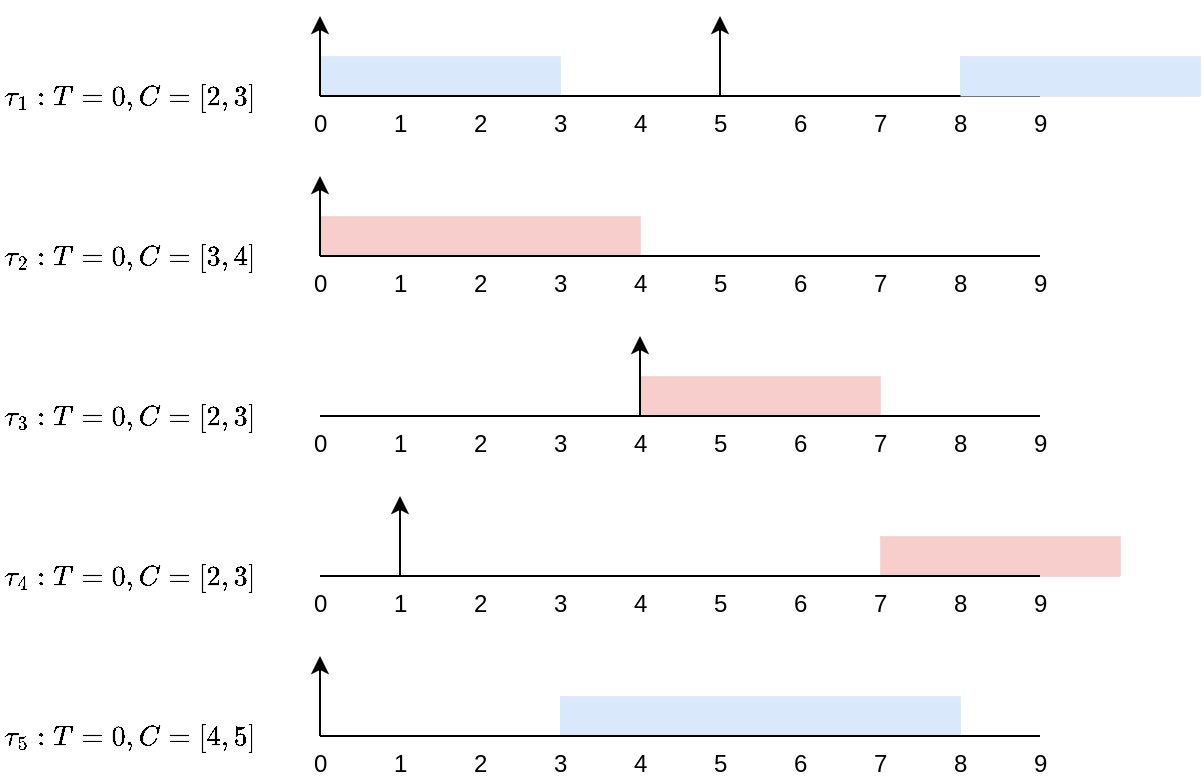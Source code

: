 <mxfile>
    <diagram name="Page-1" id="126189900481120">
        <mxGraphModel dx="1896" dy="1595" grid="1" gridSize="10" guides="1" tooltips="1" connect="1" arrows="1" fold="1" page="1" pageScale="1" pageWidth="850" pageHeight="1100" math="1" shadow="0">
            <root>
                <mxCell id="0"/>
                <mxCell id="1" parent="0"/>
                <mxCell id="126189900482032" value="" style="whiteSpace=wrap;rounded=0;fillColor=#dae8fc;strokeColor=#6c8ebf;dashed=0;inherit=default;html=1;strokeWidth=0;" parent="1" vertex="1">
                    <mxGeometry y="20" width="120" height="20" as="geometry"/>
                </mxCell>
                <mxCell id="126189903986368" value="" style="whiteSpace=wrap;rounded=0;fillColor=none;strokeColor=none;dashed=0;inherit=default;html=1;strokeWidth=0;" parent="1" vertex="1">
                    <mxGeometry as="geometry"/>
                </mxCell>
                <mxCell id="126189900482464" value="" style="whiteSpace=wrap;rounded=0;fillColor=none;strokeColor=none;dashed=0;inherit=default;html=1;strokeWidth=0;" parent="1" vertex="1">
                    <mxGeometry y="40" as="geometry"/>
                </mxCell>
                <mxCell id="126189900482608" style="edgeStyle=orthogonalEdgeStyle;orthogonalLoop=1;rounded=0;jettySize=auto;" parent="1" source="126189900482464" target="126189903986368" edge="1">
                    <mxGeometry relative="1" as="geometry"/>
                </mxCell>
                <mxCell id="126189901609776" value="" style="whiteSpace=wrap;rounded=0;fillColor=none;strokeColor=none;dashed=0;inherit=default;html=1;strokeWidth=0;" parent="1" vertex="1">
                    <mxGeometry y="40" as="geometry"/>
                </mxCell>
                <mxCell id="126189900483328" value="" style="whiteSpace=wrap;rounded=0;fillColor=none;strokeColor=none;dashed=0;inherit=default;html=1;strokeWidth=0;" parent="1" vertex="1">
                    <mxGeometry x="360" y="40" as="geometry"/>
                </mxCell>
                <mxCell id="126189900483472" style="edgeStyle=orthogonalEdgeStyle;orthogonalLoop=1;rounded=0;jettySize=auto;endArrow=none;" parent="1" source="126189900483328" target="126189901609776" edge="1">
                    <mxGeometry relative="1" as="geometry"/>
                </mxCell>
                <mxCell id="126189900484336" value="0" style="text;whiteSpace=wrap;rounded=0;dashed=0;inherit=default;" parent="1" vertex="1">
                    <mxGeometry x="-5" y="40" as="geometry"/>
                </mxCell>
                <mxCell id="126189900484528" value="1" style="text;whiteSpace=wrap;rounded=0;dashed=0;inherit=default;" parent="1" vertex="1">
                    <mxGeometry x="35" y="40" as="geometry"/>
                </mxCell>
                <mxCell id="126189900484720" value="2" style="text;whiteSpace=wrap;rounded=0;dashed=0;inherit=default;" parent="1" vertex="1">
                    <mxGeometry x="75" y="40" as="geometry"/>
                </mxCell>
                <mxCell id="126189900484912" value="3" style="text;whiteSpace=wrap;rounded=0;dashed=0;inherit=default;" parent="1" vertex="1">
                    <mxGeometry x="115" y="40" as="geometry"/>
                </mxCell>
                <mxCell id="126189900485104" value="4" style="text;whiteSpace=wrap;rounded=0;dashed=0;inherit=default;" parent="1" vertex="1">
                    <mxGeometry x="155" y="40" as="geometry"/>
                </mxCell>
                <mxCell id="126189900485296" value="5" style="text;whiteSpace=wrap;rounded=0;dashed=0;inherit=default;" parent="1" vertex="1">
                    <mxGeometry x="195" y="40" as="geometry"/>
                </mxCell>
                <mxCell id="126189900485488" value="6" style="text;whiteSpace=wrap;rounded=0;dashed=0;inherit=default;" parent="1" vertex="1">
                    <mxGeometry x="235" y="40" as="geometry"/>
                </mxCell>
                <mxCell id="126189900485680" value="7" style="text;whiteSpace=wrap;rounded=0;dashed=0;inherit=default;" parent="1" vertex="1">
                    <mxGeometry x="275" y="40" as="geometry"/>
                </mxCell>
                <mxCell id="126189900485872" value="8" style="text;whiteSpace=wrap;rounded=0;dashed=0;inherit=default;" parent="1" vertex="1">
                    <mxGeometry x="315" y="40" as="geometry"/>
                </mxCell>
                <mxCell id="126189900486064" value="9" style="text;whiteSpace=wrap;rounded=0;dashed=0;inherit=default;" parent="1" vertex="1">
                    <mxGeometry x="355" y="40" as="geometry"/>
                </mxCell>
                <mxCell id="126189900486208" value="$$\tau_1: T=0, C=[2,3]$$" style="text;whiteSpace=wrap;rounded=0;dashed=0;inherit=default;" parent="1" vertex="1">
                    <mxGeometry x="-160" y="15" width="120" height="40" as="geometry"/>
                </mxCell>
                <mxCell id="126189900481840" value="" style="whiteSpace=wrap;rounded=0;fillColor=#dae8fc;strokeColor=#6c8ebf;dashed=0;inherit=default;html=1;strokeWidth=0;" parent="1" vertex="1">
                    <mxGeometry x="320" y="20" width="120" height="20" as="geometry"/>
                </mxCell>
                <mxCell id="126189900486496" value="" style="whiteSpace=wrap;rounded=0;fillColor=none;strokeColor=none;dashed=0;inherit=default;html=1;strokeWidth=0;" parent="1" vertex="1">
                    <mxGeometry x="200" as="geometry"/>
                </mxCell>
                <mxCell id="126189900486832" value="" style="whiteSpace=wrap;rounded=0;fillColor=none;strokeColor=none;dashed=0;inherit=default;html=1;strokeWidth=0;" parent="1" vertex="1">
                    <mxGeometry x="200" y="40" as="geometry"/>
                </mxCell>
                <mxCell id="126189900486976" style="edgeStyle=orthogonalEdgeStyle;orthogonalLoop=1;rounded=0;jettySize=auto;" parent="1" source="126189900486832" target="126189900486496" edge="1">
                    <mxGeometry relative="1" as="geometry"/>
                </mxCell>
                <mxCell id="126189900487648" value="" style="whiteSpace=wrap;rounded=0;fillColor=#f8cecc;strokeColor=#b85450;dashed=0;inherit=default;html=1;strokeWidth=0;" parent="1" vertex="1">
                    <mxGeometry y="100" width="160" height="20" as="geometry"/>
                </mxCell>
                <mxCell id="126189900487840" value="" style="whiteSpace=wrap;rounded=0;fillColor=none;strokeColor=none;dashed=0;inherit=default;html=1;strokeWidth=0;" parent="1" vertex="1">
                    <mxGeometry y="80" as="geometry"/>
                </mxCell>
                <mxCell id="126189900488176" value="" style="whiteSpace=wrap;rounded=0;fillColor=none;strokeColor=none;dashed=0;inherit=default;html=1;strokeWidth=0;" parent="1" vertex="1">
                    <mxGeometry y="120" as="geometry"/>
                </mxCell>
                <mxCell id="126189900488320" style="edgeStyle=orthogonalEdgeStyle;orthogonalLoop=1;rounded=0;jettySize=auto;" parent="1" source="126189900488176" target="126189900487840" edge="1">
                    <mxGeometry relative="1" as="geometry"/>
                </mxCell>
                <mxCell id="126189900488944" value="" style="whiteSpace=wrap;rounded=0;fillColor=none;strokeColor=none;dashed=0;inherit=default;html=1;strokeWidth=0;" parent="1" vertex="1">
                    <mxGeometry y="120" as="geometry"/>
                </mxCell>
                <mxCell id="126189900489040" value="" style="whiteSpace=wrap;rounded=0;fillColor=none;strokeColor=none;dashed=0;inherit=default;html=1;strokeWidth=0;" parent="1" vertex="1">
                    <mxGeometry x="360" y="120" as="geometry"/>
                </mxCell>
                <mxCell id="126189900489184" style="edgeStyle=orthogonalEdgeStyle;orthogonalLoop=1;rounded=0;jettySize=auto;endArrow=none;" parent="1" source="126189900489040" target="126189900488944" edge="1">
                    <mxGeometry relative="1" as="geometry"/>
                </mxCell>
                <mxCell id="126189900490000" value="0" style="text;whiteSpace=wrap;rounded=0;dashed=0;inherit=default;" parent="1" vertex="1">
                    <mxGeometry x="-5" y="120" as="geometry"/>
                </mxCell>
                <mxCell id="126189900490192" value="1" style="text;whiteSpace=wrap;rounded=0;dashed=0;inherit=default;" parent="1" vertex="1">
                    <mxGeometry x="35" y="120" as="geometry"/>
                </mxCell>
                <mxCell id="126189900490384" value="2" style="text;whiteSpace=wrap;rounded=0;dashed=0;inherit=default;" parent="1" vertex="1">
                    <mxGeometry x="75" y="120" as="geometry"/>
                </mxCell>
                <mxCell id="126189900365744" value="3" style="text;whiteSpace=wrap;rounded=0;dashed=0;inherit=default;" parent="1" vertex="1">
                    <mxGeometry x="115" y="120" as="geometry"/>
                </mxCell>
                <mxCell id="126189900365600" value="4" style="text;whiteSpace=wrap;rounded=0;dashed=0;inherit=default;" parent="1" vertex="1">
                    <mxGeometry x="155" y="120" as="geometry"/>
                </mxCell>
                <mxCell id="126189900364496" value="5" style="text;whiteSpace=wrap;rounded=0;dashed=0;inherit=default;" parent="1" vertex="1">
                    <mxGeometry x="195" y="120" as="geometry"/>
                </mxCell>
                <mxCell id="126189900364064" value="6" style="text;whiteSpace=wrap;rounded=0;dashed=0;inherit=default;" parent="1" vertex="1">
                    <mxGeometry x="235" y="120" as="geometry"/>
                </mxCell>
                <mxCell id="126189900363776" value="7" style="text;whiteSpace=wrap;rounded=0;dashed=0;inherit=default;" parent="1" vertex="1">
                    <mxGeometry x="275" y="120" as="geometry"/>
                </mxCell>
                <mxCell id="126189900363104" value="8" style="text;whiteSpace=wrap;rounded=0;dashed=0;inherit=default;" parent="1" vertex="1">
                    <mxGeometry x="315" y="120" as="geometry"/>
                </mxCell>
                <mxCell id="126189900363008" value="9" style="text;whiteSpace=wrap;rounded=0;dashed=0;inherit=default;" parent="1" vertex="1">
                    <mxGeometry x="355" y="120" as="geometry"/>
                </mxCell>
                <mxCell id="126189900481264" value="$$\tau_2: T=0, C=[3,4]$$" style="text;whiteSpace=wrap;rounded=0;dashed=0;inherit=default;" parent="1" vertex="1">
                    <mxGeometry x="-160" y="95" width="120" height="40" as="geometry"/>
                </mxCell>
                <mxCell id="126189900490672" value="" style="whiteSpace=wrap;rounded=0;fillColor=#f8cecc;strokeColor=#b85450;dashed=0;inherit=default;html=1;strokeWidth=0;" parent="1" vertex="1">
                    <mxGeometry x="160" y="180" width="120" height="20" as="geometry"/>
                </mxCell>
                <mxCell id="126189900490864" value="" style="whiteSpace=wrap;rounded=0;fillColor=none;strokeColor=none;dashed=0;inherit=default;html=1;strokeWidth=0;" parent="1" vertex="1">
                    <mxGeometry x="160" y="160" as="geometry"/>
                </mxCell>
                <mxCell id="126189900491200" value="" style="whiteSpace=wrap;rounded=0;fillColor=none;strokeColor=none;dashed=0;inherit=default;html=1;strokeWidth=0;" parent="1" vertex="1">
                    <mxGeometry x="160" y="200" as="geometry"/>
                </mxCell>
                <mxCell id="126189900491344" style="edgeStyle=orthogonalEdgeStyle;orthogonalLoop=1;rounded=0;jettySize=auto;" parent="1" source="126189900491200" target="126189900490864" edge="1">
                    <mxGeometry relative="1" as="geometry"/>
                </mxCell>
                <mxCell id="126189900492016" value="" style="whiteSpace=wrap;rounded=0;fillColor=none;strokeColor=none;dashed=0;inherit=default;html=1;strokeWidth=0;" parent="1" vertex="1">
                    <mxGeometry y="200" as="geometry"/>
                </mxCell>
                <mxCell id="126189900492112" value="" style="whiteSpace=wrap;rounded=0;fillColor=none;strokeColor=none;dashed=0;inherit=default;html=1;strokeWidth=0;" parent="1" vertex="1">
                    <mxGeometry x="360" y="200" as="geometry"/>
                </mxCell>
                <mxCell id="126189900492256" style="edgeStyle=orthogonalEdgeStyle;orthogonalLoop=1;rounded=0;jettySize=auto;endArrow=none;" parent="1" source="126189900492112" target="126189900492016" edge="1">
                    <mxGeometry relative="1" as="geometry"/>
                </mxCell>
                <mxCell id="126189900493120" value="0" style="text;whiteSpace=wrap;rounded=0;dashed=0;inherit=default;" parent="1" vertex="1">
                    <mxGeometry x="-5" y="200" as="geometry"/>
                </mxCell>
                <mxCell id="126189900493312" value="1" style="text;whiteSpace=wrap;rounded=0;dashed=0;inherit=default;" parent="1" vertex="1">
                    <mxGeometry x="35" y="200" as="geometry"/>
                </mxCell>
                <mxCell id="126189900493504" value="2" style="text;whiteSpace=wrap;rounded=0;dashed=0;inherit=default;" parent="1" vertex="1">
                    <mxGeometry x="75" y="200" as="geometry"/>
                </mxCell>
                <mxCell id="126189900493696" value="3" style="text;whiteSpace=wrap;rounded=0;dashed=0;inherit=default;" parent="1" vertex="1">
                    <mxGeometry x="115" y="200" as="geometry"/>
                </mxCell>
                <mxCell id="126189900493888" value="4" style="text;whiteSpace=wrap;rounded=0;dashed=0;inherit=default;" parent="1" vertex="1">
                    <mxGeometry x="155" y="200" as="geometry"/>
                </mxCell>
                <mxCell id="126189900494080" value="5" style="text;whiteSpace=wrap;rounded=0;dashed=0;inherit=default;" parent="1" vertex="1">
                    <mxGeometry x="195" y="200" as="geometry"/>
                </mxCell>
                <mxCell id="126189900494272" value="6" style="text;whiteSpace=wrap;rounded=0;dashed=0;inherit=default;" parent="1" vertex="1">
                    <mxGeometry x="235" y="200" as="geometry"/>
                </mxCell>
                <mxCell id="126189900494464" value="7" style="text;whiteSpace=wrap;rounded=0;dashed=0;inherit=default;" parent="1" vertex="1">
                    <mxGeometry x="275" y="200" as="geometry"/>
                </mxCell>
                <mxCell id="126189900494656" value="8" style="text;whiteSpace=wrap;rounded=0;dashed=0;inherit=default;" parent="1" vertex="1">
                    <mxGeometry x="315" y="200" as="geometry"/>
                </mxCell>
                <mxCell id="126189900494848" value="9" style="text;whiteSpace=wrap;rounded=0;dashed=0;inherit=default;" parent="1" vertex="1">
                    <mxGeometry x="355" y="200" as="geometry"/>
                </mxCell>
                <mxCell id="126189900494992" value="$$\tau_3: T=0, C=[2,3]$$" style="text;whiteSpace=wrap;rounded=0;dashed=0;inherit=default;" parent="1" vertex="1">
                    <mxGeometry x="-160" y="175" width="120" height="40" as="geometry"/>
                </mxCell>
                <mxCell id="126189900495136" value="" style="whiteSpace=wrap;rounded=0;fillColor=#f8cecc;strokeColor=#b85450;dashed=0;inherit=default;html=1;strokeWidth=0;" parent="1" vertex="1">
                    <mxGeometry x="280" y="260" width="120" height="20" as="geometry"/>
                </mxCell>
                <mxCell id="126189900495328" value="" style="whiteSpace=wrap;rounded=0;fillColor=none;strokeColor=none;dashed=0;inherit=default;html=1;strokeWidth=0;" parent="1" vertex="1">
                    <mxGeometry x="40" y="240" as="geometry"/>
                </mxCell>
                <mxCell id="126189900495664" value="" style="whiteSpace=wrap;rounded=0;fillColor=none;strokeColor=none;dashed=0;inherit=default;html=1;strokeWidth=0;" parent="1" vertex="1">
                    <mxGeometry x="40" y="280" as="geometry"/>
                </mxCell>
                <mxCell id="126189900495808" style="edgeStyle=orthogonalEdgeStyle;orthogonalLoop=1;rounded=0;jettySize=auto;" parent="1" source="126189900495664" target="126189900495328" edge="1">
                    <mxGeometry relative="1" as="geometry"/>
                </mxCell>
                <mxCell id="126189900496432" value="" style="whiteSpace=wrap;rounded=0;fillColor=none;strokeColor=none;dashed=0;inherit=default;html=1;strokeWidth=0;" parent="1" vertex="1">
                    <mxGeometry y="280" as="geometry"/>
                </mxCell>
                <mxCell id="126189900496528" value="" style="whiteSpace=wrap;rounded=0;fillColor=none;strokeColor=none;dashed=0;inherit=default;html=1;strokeWidth=0;" parent="1" vertex="1">
                    <mxGeometry x="360" y="280" as="geometry"/>
                </mxCell>
                <mxCell id="126189900496672" style="edgeStyle=orthogonalEdgeStyle;orthogonalLoop=1;rounded=0;jettySize=auto;endArrow=none;" parent="1" source="126189900496528" target="126189900496432" edge="1">
                    <mxGeometry relative="1" as="geometry"/>
                </mxCell>
                <mxCell id="126189900628672" value="0" style="text;whiteSpace=wrap;rounded=0;dashed=0;inherit=default;" parent="1" vertex="1">
                    <mxGeometry x="-5" y="280" as="geometry"/>
                </mxCell>
                <mxCell id="126189900628864" value="1" style="text;whiteSpace=wrap;rounded=0;dashed=0;inherit=default;" parent="1" vertex="1">
                    <mxGeometry x="35" y="280" as="geometry"/>
                </mxCell>
                <mxCell id="126189900629056" value="2" style="text;whiteSpace=wrap;rounded=0;dashed=0;inherit=default;" parent="1" vertex="1">
                    <mxGeometry x="75" y="280" as="geometry"/>
                </mxCell>
                <mxCell id="126189900629248" value="3" style="text;whiteSpace=wrap;rounded=0;dashed=0;inherit=default;" parent="1" vertex="1">
                    <mxGeometry x="115" y="280" as="geometry"/>
                </mxCell>
                <mxCell id="126189900629440" value="4" style="text;whiteSpace=wrap;rounded=0;dashed=0;inherit=default;" parent="1" vertex="1">
                    <mxGeometry x="155" y="280" as="geometry"/>
                </mxCell>
                <mxCell id="126189900629632" value="5" style="text;whiteSpace=wrap;rounded=0;dashed=0;inherit=default;" parent="1" vertex="1">
                    <mxGeometry x="195" y="280" as="geometry"/>
                </mxCell>
                <mxCell id="126189900629824" value="6" style="text;whiteSpace=wrap;rounded=0;dashed=0;inherit=default;" parent="1" vertex="1">
                    <mxGeometry x="235" y="280" as="geometry"/>
                </mxCell>
                <mxCell id="126189900630016" value="7" style="text;whiteSpace=wrap;rounded=0;dashed=0;inherit=default;" parent="1" vertex="1">
                    <mxGeometry x="275" y="280" as="geometry"/>
                </mxCell>
                <mxCell id="126189900630208" value="8" style="text;whiteSpace=wrap;rounded=0;dashed=0;inherit=default;" parent="1" vertex="1">
                    <mxGeometry x="315" y="280" as="geometry"/>
                </mxCell>
                <mxCell id="126189900630400" value="9" style="text;whiteSpace=wrap;rounded=0;dashed=0;inherit=default;" parent="1" vertex="1">
                    <mxGeometry x="355" y="280" as="geometry"/>
                </mxCell>
                <mxCell id="126189900630544" value="$$\tau_4: T=0, C=[2,3]$$" style="text;whiteSpace=wrap;rounded=0;dashed=0;inherit=default;" parent="1" vertex="1">
                    <mxGeometry x="-160" y="255" width="120" height="40" as="geometry"/>
                </mxCell>
                <mxCell id="126189900630736" value="" style="whiteSpace=wrap;rounded=0;fillColor=#dae8fc;strokeColor=#6c8ebf;dashed=0;inherit=default;html=1;strokeWidth=0;" parent="1" vertex="1">
                    <mxGeometry x="120" y="340" width="200" height="20" as="geometry"/>
                </mxCell>
                <mxCell id="126189900630880" value="" style="whiteSpace=wrap;rounded=0;fillColor=none;strokeColor=none;dashed=0;inherit=default;html=1;strokeWidth=0;" parent="1" vertex="1">
                    <mxGeometry y="320" as="geometry"/>
                </mxCell>
                <mxCell id="126189900631216" value="" style="whiteSpace=wrap;rounded=0;fillColor=none;strokeColor=none;dashed=0;inherit=default;html=1;strokeWidth=0;" parent="1" vertex="1">
                    <mxGeometry y="360" as="geometry"/>
                </mxCell>
                <mxCell id="126189900631360" style="edgeStyle=orthogonalEdgeStyle;orthogonalLoop=1;rounded=0;jettySize=auto;" parent="1" source="126189900631216" target="126189900630880" edge="1">
                    <mxGeometry relative="1" as="geometry"/>
                </mxCell>
                <mxCell id="126189900632032" value="" style="whiteSpace=wrap;rounded=0;fillColor=none;strokeColor=none;dashed=0;inherit=default;html=1;strokeWidth=0;" parent="1" vertex="1">
                    <mxGeometry y="360" as="geometry"/>
                </mxCell>
                <mxCell id="126189900632128" value="" style="whiteSpace=wrap;rounded=0;fillColor=none;strokeColor=none;dashed=0;inherit=default;html=1;strokeWidth=0;" parent="1" vertex="1">
                    <mxGeometry x="360" y="360" as="geometry"/>
                </mxCell>
                <mxCell id="126189900632272" style="edgeStyle=orthogonalEdgeStyle;orthogonalLoop=1;rounded=0;jettySize=auto;endArrow=none;" parent="1" source="126189900632128" target="126189900632032" edge="1">
                    <mxGeometry relative="1" as="geometry"/>
                </mxCell>
                <mxCell id="126189900633136" value="0" style="text;whiteSpace=wrap;rounded=0;dashed=0;inherit=default;" parent="1" vertex="1">
                    <mxGeometry x="-5" y="360" as="geometry"/>
                </mxCell>
                <mxCell id="126189900633328" value="1" style="text;whiteSpace=wrap;rounded=0;dashed=0;inherit=default;" parent="1" vertex="1">
                    <mxGeometry x="35" y="360" as="geometry"/>
                </mxCell>
                <mxCell id="126189900633520" value="2" style="text;whiteSpace=wrap;rounded=0;dashed=0;inherit=default;" parent="1" vertex="1">
                    <mxGeometry x="75" y="360" as="geometry"/>
                </mxCell>
                <mxCell id="126189900633712" value="3" style="text;whiteSpace=wrap;rounded=0;dashed=0;inherit=default;" parent="1" vertex="1">
                    <mxGeometry x="115" y="360" as="geometry"/>
                </mxCell>
                <mxCell id="126189900633904" value="4" style="text;whiteSpace=wrap;rounded=0;dashed=0;inherit=default;" parent="1" vertex="1">
                    <mxGeometry x="155" y="360" as="geometry"/>
                </mxCell>
                <mxCell id="126189900634096" value="5" style="text;whiteSpace=wrap;rounded=0;dashed=0;inherit=default;" parent="1" vertex="1">
                    <mxGeometry x="195" y="360" as="geometry"/>
                </mxCell>
                <mxCell id="126189900634288" value="6" style="text;whiteSpace=wrap;rounded=0;dashed=0;inherit=default;" parent="1" vertex="1">
                    <mxGeometry x="235" y="360" as="geometry"/>
                </mxCell>
                <mxCell id="126189900634480" value="7" style="text;whiteSpace=wrap;rounded=0;dashed=0;inherit=default;" parent="1" vertex="1">
                    <mxGeometry x="275" y="360" as="geometry"/>
                </mxCell>
                <mxCell id="126189900634672" value="8" style="text;whiteSpace=wrap;rounded=0;dashed=0;inherit=default;" parent="1" vertex="1">
                    <mxGeometry x="315" y="360" as="geometry"/>
                </mxCell>
                <mxCell id="126189900634864" value="9" style="text;whiteSpace=wrap;rounded=0;dashed=0;inherit=default;" parent="1" vertex="1">
                    <mxGeometry x="355" y="360" as="geometry"/>
                </mxCell>
                <mxCell id="126189900635008" value="$$\tau_5: T=0, C=[4,5]$$" style="text;whiteSpace=wrap;rounded=0;dashed=0;inherit=default;" parent="1" vertex="1">
                    <mxGeometry x="-160" y="335" width="120" height="40" as="geometry"/>
                </mxCell>
            </root>
        </mxGraphModel>
    </diagram>
</mxfile>